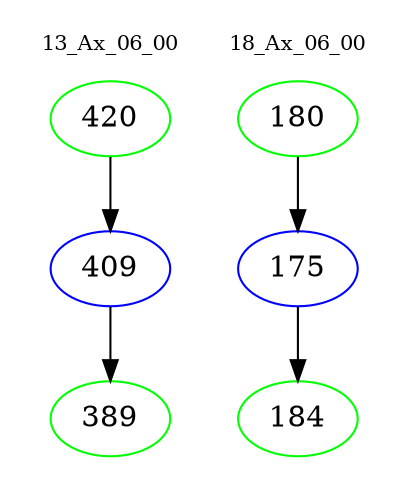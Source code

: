 digraph{
subgraph cluster_0 {
color = white
label = "13_Ax_06_00";
fontsize=10;
T0_420 [label="420", color="green"]
T0_420 -> T0_409 [color="black"]
T0_409 [label="409", color="blue"]
T0_409 -> T0_389 [color="black"]
T0_389 [label="389", color="green"]
}
subgraph cluster_1 {
color = white
label = "18_Ax_06_00";
fontsize=10;
T1_180 [label="180", color="green"]
T1_180 -> T1_175 [color="black"]
T1_175 [label="175", color="blue"]
T1_175 -> T1_184 [color="black"]
T1_184 [label="184", color="green"]
}
}
